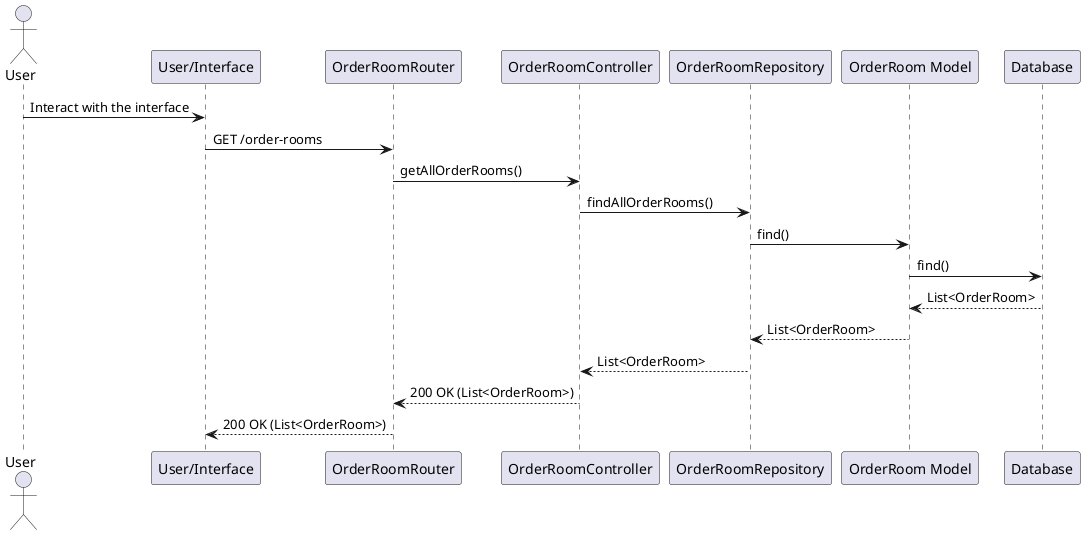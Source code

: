 @startuml
actor User
participant "User/Interface" as UI
participant "OrderRoomRouter" as Router
participant "OrderRoomController" as Controller
participant "OrderRoomRepository" as Repository
participant "OrderRoom Model" as Model
participant "Database" as DB

User -> UI: Interact with the interface
UI -> Router: GET /order-rooms
Router -> Controller: getAllOrderRooms()
Controller -> Repository: findAllOrderRooms()
Repository -> Model: find()
Model -> DB: find()
DB --> Model: List<OrderRoom>
Model --> Repository: List<OrderRoom>
Repository --> Controller: List<OrderRoom>
Controller --> Router: 200 OK (List<OrderRoom>)
Router --> UI: 200 OK (List<OrderRoom>)
@enduml
